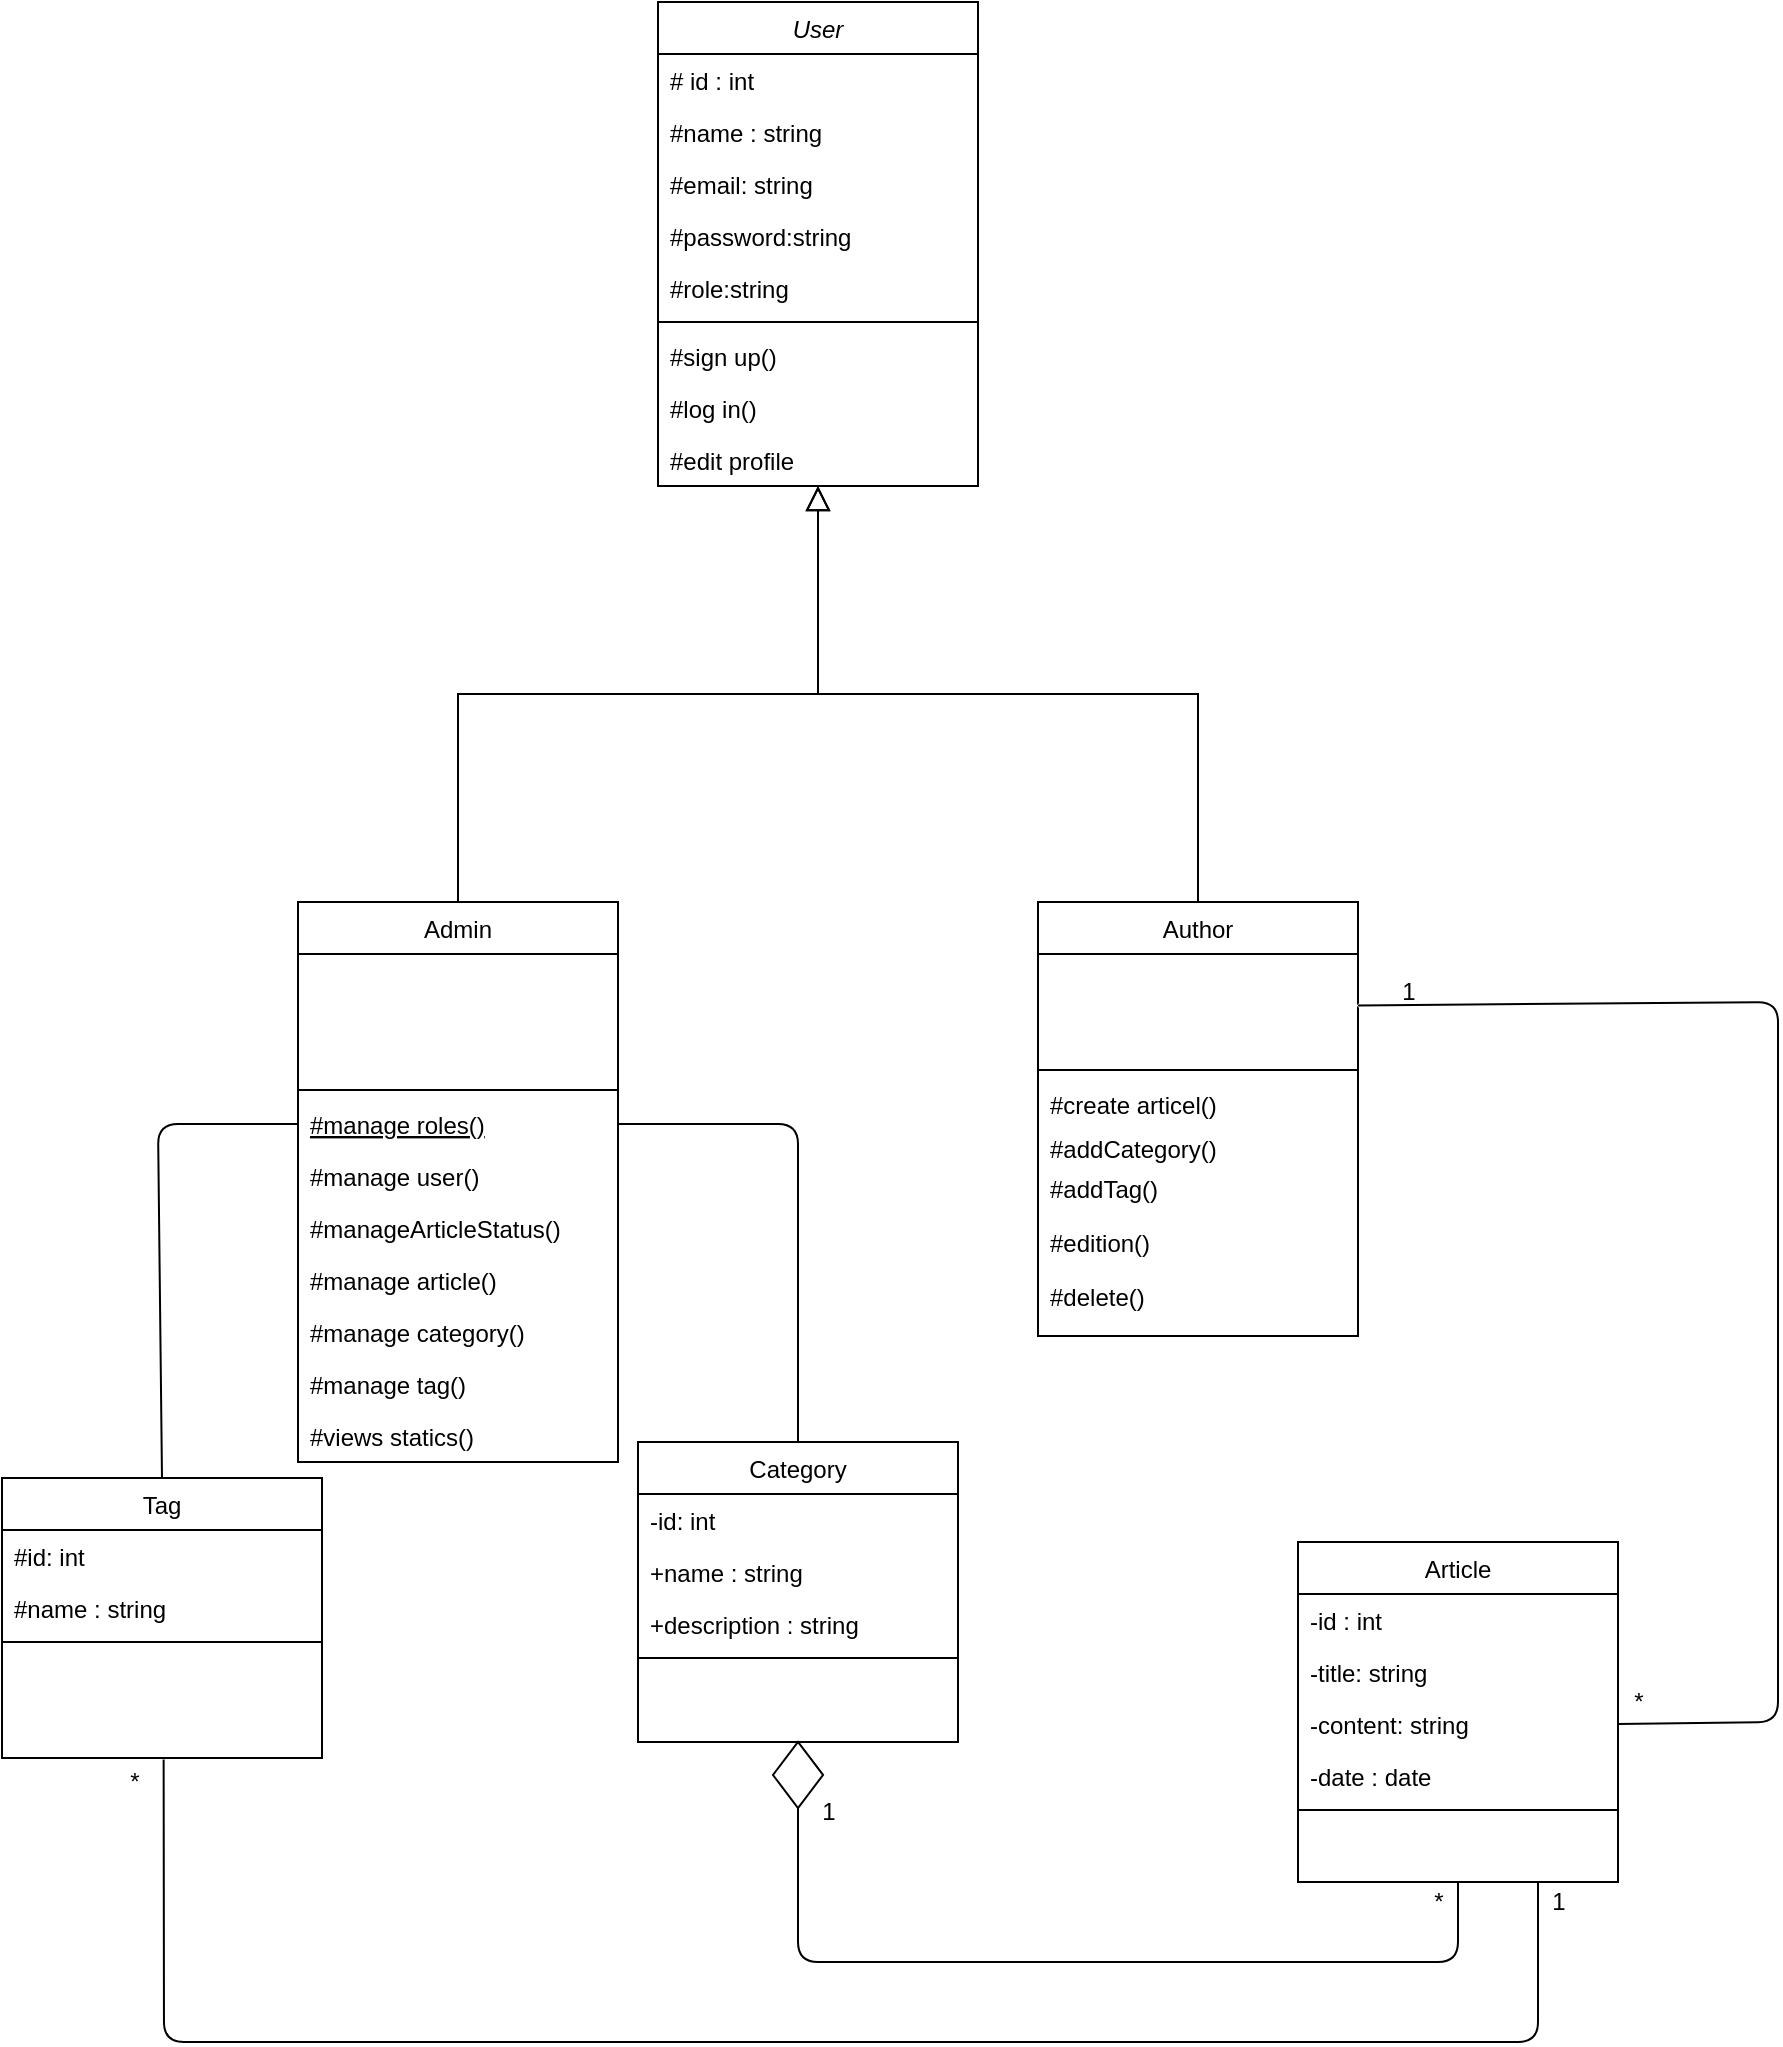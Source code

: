 <mxfile>
    <diagram id="FY0bav3zPf44ybUrncja" name="Page-1">
        <mxGraphModel dx="1560" dy="971" grid="0" gridSize="10" guides="1" tooltips="1" connect="1" arrows="1" fold="1" page="0" pageScale="1" pageWidth="850" pageHeight="1100" background="#ffffff" math="0" shadow="0">
            <root>
                <mxCell id="0"/>
                <mxCell id="1" parent="0"/>
                <mxCell id="6" value="User" style="swimlane;fontStyle=2;align=center;verticalAlign=top;childLayout=stackLayout;horizontal=1;startSize=26;horizontalStack=0;resizeParent=1;resizeLast=0;collapsible=1;marginBottom=0;rounded=0;shadow=0;strokeWidth=1;" parent="1" vertex="1">
                    <mxGeometry x="-120" y="-20" width="160" height="242" as="geometry">
                        <mxRectangle x="230" y="140" width="160" height="26" as="alternateBounds"/>
                    </mxGeometry>
                </mxCell>
                <mxCell id="7" value="# id : int" style="text;align=left;verticalAlign=top;spacingLeft=4;spacingRight=4;overflow=hidden;rotatable=0;points=[[0,0.5],[1,0.5]];portConstraint=eastwest;" parent="6" vertex="1">
                    <mxGeometry y="26" width="160" height="26" as="geometry"/>
                </mxCell>
                <mxCell id="8" value="#name : string" style="text;align=left;verticalAlign=top;spacingLeft=4;spacingRight=4;overflow=hidden;rotatable=0;points=[[0,0.5],[1,0.5]];portConstraint=eastwest;rounded=0;shadow=0;html=0;" parent="6" vertex="1">
                    <mxGeometry y="52" width="160" height="26" as="geometry"/>
                </mxCell>
                <mxCell id="9" value="#email: string" style="text;align=left;verticalAlign=top;spacingLeft=4;spacingRight=4;overflow=hidden;rotatable=0;points=[[0,0.5],[1,0.5]];portConstraint=eastwest;rounded=0;shadow=0;html=0;" parent="6" vertex="1">
                    <mxGeometry y="78" width="160" height="26" as="geometry"/>
                </mxCell>
                <mxCell id="105" value="#password:string" style="text;align=left;verticalAlign=top;spacingLeft=4;spacingRight=4;overflow=hidden;rotatable=0;points=[[0,0.5],[1,0.5]];portConstraint=eastwest;rounded=0;shadow=0;html=0;" parent="6" vertex="1">
                    <mxGeometry y="104" width="160" height="26" as="geometry"/>
                </mxCell>
                <mxCell id="36" value="#role:string" style="text;align=left;verticalAlign=top;spacingLeft=4;spacingRight=4;overflow=hidden;rotatable=0;points=[[0,0.5],[1,0.5]];portConstraint=eastwest;rounded=0;shadow=0;html=0;" parent="6" vertex="1">
                    <mxGeometry y="130" width="160" height="26" as="geometry"/>
                </mxCell>
                <mxCell id="10" value="" style="line;html=1;strokeWidth=1;align=left;verticalAlign=middle;spacingTop=-1;spacingLeft=3;spacingRight=3;rotatable=0;labelPosition=right;points=[];portConstraint=eastwest;" parent="6" vertex="1">
                    <mxGeometry y="156" width="160" height="8" as="geometry"/>
                </mxCell>
                <mxCell id="11" value="#sign up()" style="text;align=left;verticalAlign=top;spacingLeft=4;spacingRight=4;overflow=hidden;rotatable=0;points=[[0,0.5],[1,0.5]];portConstraint=eastwest;" parent="6" vertex="1">
                    <mxGeometry y="164" width="160" height="26" as="geometry"/>
                </mxCell>
                <mxCell id="40" value="#log in()" style="text;align=left;verticalAlign=top;spacingLeft=4;spacingRight=4;overflow=hidden;rotatable=0;points=[[0,0.5],[1,0.5]];portConstraint=eastwest;" parent="6" vertex="1">
                    <mxGeometry y="190" width="160" height="26" as="geometry"/>
                </mxCell>
                <mxCell id="41" value="#edit profile" style="text;align=left;verticalAlign=top;spacingLeft=4;spacingRight=4;overflow=hidden;rotatable=0;points=[[0,0.5],[1,0.5]];portConstraint=eastwest;" parent="6" vertex="1">
                    <mxGeometry y="216" width="160" height="26" as="geometry"/>
                </mxCell>
                <mxCell id="12" value="Admin" style="swimlane;fontStyle=0;align=center;verticalAlign=top;childLayout=stackLayout;horizontal=1;startSize=26;horizontalStack=0;resizeParent=1;resizeLast=0;collapsible=1;marginBottom=0;rounded=0;shadow=0;strokeWidth=1;" parent="1" vertex="1">
                    <mxGeometry x="-300" y="430" width="160" height="280" as="geometry">
                        <mxRectangle x="130" y="380" width="160" height="26" as="alternateBounds"/>
                    </mxGeometry>
                </mxCell>
                <mxCell id="14" value=" " style="text;align=left;verticalAlign=top;spacingLeft=4;spacingRight=4;overflow=hidden;rotatable=0;points=[[0,0.5],[1,0.5]];portConstraint=eastwest;rounded=0;shadow=0;html=0;" parent="12" vertex="1">
                    <mxGeometry y="26" width="160" height="64" as="geometry"/>
                </mxCell>
                <mxCell id="15" value="" style="line;html=1;strokeWidth=1;align=left;verticalAlign=middle;spacingTop=-1;spacingLeft=3;spacingRight=3;rotatable=0;labelPosition=right;points=[];portConstraint=eastwest;" parent="12" vertex="1">
                    <mxGeometry y="90" width="160" height="8" as="geometry"/>
                </mxCell>
                <mxCell id="16" value="#manage roles()" style="text;align=left;verticalAlign=top;spacingLeft=4;spacingRight=4;overflow=hidden;rotatable=0;points=[[0,0.5],[1,0.5]];portConstraint=eastwest;fontStyle=4;" parent="12" vertex="1">
                    <mxGeometry y="98" width="160" height="26" as="geometry"/>
                </mxCell>
                <mxCell id="17" value="#manage user()" style="text;align=left;verticalAlign=top;spacingLeft=4;spacingRight=4;overflow=hidden;rotatable=0;points=[[0,0.5],[1,0.5]];portConstraint=eastwest;" parent="12" vertex="1">
                    <mxGeometry y="124" width="160" height="26" as="geometry"/>
                </mxCell>
                <mxCell id="115" value="#manageArticleStatus()" style="text;align=left;verticalAlign=top;spacingLeft=4;spacingRight=4;overflow=hidden;rotatable=0;points=[[0,0.5],[1,0.5]];portConstraint=eastwest;" parent="12" vertex="1">
                    <mxGeometry y="150" width="160" height="26" as="geometry"/>
                </mxCell>
                <mxCell id="43" value="#manage article()" style="text;align=left;verticalAlign=top;spacingLeft=4;spacingRight=4;overflow=hidden;rotatable=0;points=[[0,0.5],[1,0.5]];portConstraint=eastwest;" parent="12" vertex="1">
                    <mxGeometry y="176" width="160" height="26" as="geometry"/>
                </mxCell>
                <mxCell id="106" value="#manage category()" style="text;align=left;verticalAlign=top;spacingLeft=4;spacingRight=4;overflow=hidden;rotatable=0;points=[[0,0.5],[1,0.5]];portConstraint=eastwest;" parent="12" vertex="1">
                    <mxGeometry y="202" width="160" height="26" as="geometry"/>
                </mxCell>
                <mxCell id="107" value="#manage tag()" style="text;align=left;verticalAlign=top;spacingLeft=4;spacingRight=4;overflow=hidden;rotatable=0;points=[[0,0.5],[1,0.5]];portConstraint=eastwest;" parent="12" vertex="1">
                    <mxGeometry y="228" width="160" height="26" as="geometry"/>
                </mxCell>
                <mxCell id="71" value="#views statics()" style="text;align=left;verticalAlign=top;spacingLeft=4;spacingRight=4;overflow=hidden;rotatable=0;points=[[0,0.5],[1,0.5]];portConstraint=eastwest;" parent="12" vertex="1">
                    <mxGeometry y="254" width="160" height="26" as="geometry"/>
                </mxCell>
                <mxCell id="18" value="" style="endArrow=block;endSize=10;endFill=0;shadow=0;strokeWidth=1;rounded=0;edgeStyle=elbowEdgeStyle;elbow=vertical;" parent="1" source="12" target="6" edge="1">
                    <mxGeometry width="160" relative="1" as="geometry">
                        <mxPoint x="200" y="223" as="sourcePoint"/>
                        <mxPoint x="200" y="223" as="targetPoint"/>
                    </mxGeometry>
                </mxCell>
                <mxCell id="19" value="Author" style="swimlane;fontStyle=0;align=center;verticalAlign=top;childLayout=stackLayout;horizontal=1;startSize=26;horizontalStack=0;resizeParent=1;resizeLast=0;collapsible=1;marginBottom=0;rounded=0;shadow=0;strokeWidth=1;" parent="1" vertex="1">
                    <mxGeometry x="70" y="430" width="160" height="217" as="geometry">
                        <mxRectangle x="340" y="380" width="170" height="26" as="alternateBounds"/>
                    </mxGeometry>
                </mxCell>
                <mxCell id="20" value="  " style="text;align=left;verticalAlign=top;spacingLeft=4;spacingRight=4;overflow=hidden;rotatable=0;points=[[0,0.5],[1,0.5]];portConstraint=eastwest;" parent="19" vertex="1">
                    <mxGeometry y="26" width="160" height="54" as="geometry"/>
                </mxCell>
                <mxCell id="21" value="" style="line;html=1;strokeWidth=1;align=left;verticalAlign=middle;spacingTop=-1;spacingLeft=3;spacingRight=3;rotatable=0;labelPosition=right;points=[];portConstraint=eastwest;" parent="19" vertex="1">
                    <mxGeometry y="80" width="160" height="8" as="geometry"/>
                </mxCell>
                <mxCell id="45" value="#create articel()" style="text;align=left;verticalAlign=top;spacingLeft=4;spacingRight=4;overflow=hidden;rotatable=0;points=[[0,0.5],[1,0.5]];portConstraint=eastwest;fontStyle=0;" parent="19" vertex="1">
                    <mxGeometry y="88" width="160" height="22" as="geometry"/>
                </mxCell>
                <mxCell id="110" value="#addCategory()" style="text;align=left;verticalAlign=top;spacingLeft=4;spacingRight=4;overflow=hidden;rotatable=0;points=[[0,0.5],[1,0.5]];portConstraint=eastwest;fontStyle=0;" parent="19" vertex="1">
                    <mxGeometry y="110" width="160" height="20" as="geometry"/>
                </mxCell>
                <mxCell id="111" value="#addTag()" style="text;align=left;verticalAlign=top;spacingLeft=4;spacingRight=4;overflow=hidden;rotatable=0;points=[[0,0.5],[1,0.5]];portConstraint=eastwest;fontStyle=0;" parent="19" vertex="1">
                    <mxGeometry y="130" width="160" height="27" as="geometry"/>
                </mxCell>
                <mxCell id="112" value="#edition()" style="text;align=left;verticalAlign=top;spacingLeft=4;spacingRight=4;overflow=hidden;rotatable=0;points=[[0,0.5],[1,0.5]];portConstraint=eastwest;fontStyle=0;" parent="19" vertex="1">
                    <mxGeometry y="157" width="160" height="27" as="geometry"/>
                </mxCell>
                <mxCell id="113" value="#delete()" style="text;align=left;verticalAlign=top;spacingLeft=4;spacingRight=4;overflow=hidden;rotatable=0;points=[[0,0.5],[1,0.5]];portConstraint=eastwest;fontStyle=0;" parent="19" vertex="1">
                    <mxGeometry y="184" width="160" height="27" as="geometry"/>
                </mxCell>
                <mxCell id="22" value="" style="endArrow=block;endSize=10;endFill=0;shadow=0;strokeWidth=1;rounded=0;edgeStyle=elbowEdgeStyle;elbow=vertical;" parent="1" source="19" target="6" edge="1">
                    <mxGeometry width="160" relative="1" as="geometry">
                        <mxPoint x="210" y="393" as="sourcePoint"/>
                        <mxPoint x="310" y="291" as="targetPoint"/>
                    </mxGeometry>
                </mxCell>
                <mxCell id="23" value="Category" style="swimlane;fontStyle=0;align=center;verticalAlign=top;childLayout=stackLayout;horizontal=1;startSize=26;horizontalStack=0;resizeParent=1;resizeLast=0;collapsible=1;marginBottom=0;rounded=0;shadow=0;strokeWidth=1;" parent="1" vertex="1">
                    <mxGeometry x="-130" y="700" width="160" height="150" as="geometry">
                        <mxRectangle x="550" y="140" width="160" height="26" as="alternateBounds"/>
                    </mxGeometry>
                </mxCell>
                <mxCell id="24" value="-id: int" style="text;align=left;verticalAlign=top;spacingLeft=4;spacingRight=4;overflow=hidden;rotatable=0;points=[[0,0.5],[1,0.5]];portConstraint=eastwest;" parent="23" vertex="1">
                    <mxGeometry y="26" width="160" height="26" as="geometry"/>
                </mxCell>
                <mxCell id="25" value="+name : string" style="text;align=left;verticalAlign=top;spacingLeft=4;spacingRight=4;overflow=hidden;rotatable=0;points=[[0,0.5],[1,0.5]];portConstraint=eastwest;rounded=0;shadow=0;html=0;" parent="23" vertex="1">
                    <mxGeometry y="52" width="160" height="26" as="geometry"/>
                </mxCell>
                <mxCell id="70" value="+description : string" style="text;align=left;verticalAlign=top;spacingLeft=4;spacingRight=4;overflow=hidden;rotatable=0;points=[[0,0.5],[1,0.5]];portConstraint=eastwest;rounded=0;shadow=0;html=0;" parent="23" vertex="1">
                    <mxGeometry y="78" width="160" height="26" as="geometry"/>
                </mxCell>
                <mxCell id="29" value="" style="line;html=1;strokeWidth=1;align=left;verticalAlign=middle;spacingTop=-1;spacingLeft=3;spacingRight=3;rotatable=0;labelPosition=right;points=[];portConstraint=eastwest;" parent="23" vertex="1">
                    <mxGeometry y="104" width="160" height="8" as="geometry"/>
                </mxCell>
                <mxCell id="47" value="Tag" style="swimlane;fontStyle=0;align=center;verticalAlign=top;childLayout=stackLayout;horizontal=1;startSize=26;horizontalStack=0;resizeParent=1;resizeLast=0;collapsible=1;marginBottom=0;rounded=0;shadow=0;strokeWidth=1;" parent="1" vertex="1">
                    <mxGeometry x="-448" y="718" width="160" height="140" as="geometry">
                        <mxRectangle x="550" y="140" width="160" height="26" as="alternateBounds"/>
                    </mxGeometry>
                </mxCell>
                <mxCell id="48" value="#id: int" style="text;align=left;verticalAlign=top;spacingLeft=4;spacingRight=4;overflow=hidden;rotatable=0;points=[[0,0.5],[1,0.5]];portConstraint=eastwest;" parent="47" vertex="1">
                    <mxGeometry y="26" width="160" height="26" as="geometry"/>
                </mxCell>
                <mxCell id="49" value="#name : string" style="text;align=left;verticalAlign=top;spacingLeft=4;spacingRight=4;overflow=hidden;rotatable=0;points=[[0,0.5],[1,0.5]];portConstraint=eastwest;rounded=0;shadow=0;html=0;" parent="47" vertex="1">
                    <mxGeometry y="52" width="160" height="26" as="geometry"/>
                </mxCell>
                <mxCell id="51" value="" style="line;html=1;strokeWidth=1;align=left;verticalAlign=middle;spacingTop=-1;spacingLeft=3;spacingRight=3;rotatable=0;labelPosition=right;points=[];portConstraint=eastwest;" parent="47" vertex="1">
                    <mxGeometry y="78" width="160" height="8" as="geometry"/>
                </mxCell>
                <mxCell id="58" value="Article" style="swimlane;fontStyle=0;align=center;verticalAlign=top;childLayout=stackLayout;horizontal=1;startSize=26;horizontalStack=0;resizeParent=1;resizeLast=0;collapsible=1;marginBottom=0;rounded=0;shadow=0;strokeWidth=1;" parent="1" vertex="1">
                    <mxGeometry x="200" y="750" width="160" height="170" as="geometry">
                        <mxRectangle x="550" y="140" width="160" height="26" as="alternateBounds"/>
                    </mxGeometry>
                </mxCell>
                <mxCell id="59" value="-id : int" style="text;align=left;verticalAlign=top;spacingLeft=4;spacingRight=4;overflow=hidden;rotatable=0;points=[[0,0.5],[1,0.5]];portConstraint=eastwest;" parent="58" vertex="1">
                    <mxGeometry y="26" width="160" height="26" as="geometry"/>
                </mxCell>
                <mxCell id="60" value="-title: string" style="text;align=left;verticalAlign=top;spacingLeft=4;spacingRight=4;overflow=hidden;rotatable=0;points=[[0,0.5],[1,0.5]];portConstraint=eastwest;rounded=0;shadow=0;html=0;" parent="58" vertex="1">
                    <mxGeometry y="52" width="160" height="26" as="geometry"/>
                </mxCell>
                <mxCell id="68" value="-content: string" style="text;align=left;verticalAlign=top;spacingLeft=4;spacingRight=4;overflow=hidden;rotatable=0;points=[[0,0.5],[1,0.5]];portConstraint=eastwest;rounded=0;shadow=0;html=0;" parent="58" vertex="1">
                    <mxGeometry y="78" width="160" height="26" as="geometry"/>
                </mxCell>
                <mxCell id="61" value="-date : date" style="text;align=left;verticalAlign=top;spacingLeft=4;spacingRight=4;overflow=hidden;rotatable=0;points=[[0,0.5],[1,0.5]];portConstraint=eastwest;rounded=0;shadow=0;html=0;" parent="58" vertex="1">
                    <mxGeometry y="104" width="160" height="26" as="geometry"/>
                </mxCell>
                <mxCell id="62" value="" style="line;html=1;strokeWidth=1;align=left;verticalAlign=middle;spacingTop=-1;spacingLeft=3;spacingRight=3;rotatable=0;labelPosition=right;points=[];portConstraint=eastwest;" parent="58" vertex="1">
                    <mxGeometry y="130" width="160" height="8" as="geometry"/>
                </mxCell>
                <mxCell id="63" value="  " style="text;align=left;verticalAlign=top;spacingLeft=4;spacingRight=4;overflow=hidden;rotatable=0;points=[[0,0.5],[1,0.5]];portConstraint=eastwest;" parent="58" vertex="1">
                    <mxGeometry y="138" width="160" height="26" as="geometry"/>
                </mxCell>
                <mxCell id="77" value="" style="endArrow=none;html=1;exitX=0;exitY=0.5;exitDx=0;exitDy=0;entryX=0.5;entryY=0;entryDx=0;entryDy=0;" parent="1" source="16" target="47" edge="1">
                    <mxGeometry width="50" height="50" relative="1" as="geometry">
                        <mxPoint x="-275.68" y="792.992" as="sourcePoint"/>
                        <mxPoint x="-30" y="801" as="targetPoint"/>
                        <Array as="points">
                            <mxPoint x="-370" y="541"/>
                        </Array>
                    </mxGeometry>
                </mxCell>
                <mxCell id="78" value="" style="endArrow=none;html=1;exitX=1;exitY=0.5;exitDx=0;exitDy=0;entryX=0.5;entryY=0;entryDx=0;entryDy=0;" parent="1" source="16" target="23" edge="1">
                    <mxGeometry width="50" height="50" relative="1" as="geometry">
                        <mxPoint x="-265.68" y="802.992" as="sourcePoint"/>
                        <mxPoint x="50" y="690" as="targetPoint"/>
                        <Array as="points">
                            <mxPoint x="-50" y="541"/>
                        </Array>
                    </mxGeometry>
                </mxCell>
                <mxCell id="81" value="" style="endArrow=none;html=1;exitX=1;exitY=0.5;exitDx=0;exitDy=0;entryX=0.5;entryY=1;entryDx=0;entryDy=0;startArrow=none;" parent="1" source="80" target="23" edge="1">
                    <mxGeometry width="50" height="50" relative="1" as="geometry">
                        <mxPoint x="40" y="1061" as="sourcePoint"/>
                        <mxPoint x="54.755" y="850" as="targetPoint"/>
                        <Array as="points"/>
                    </mxGeometry>
                </mxCell>
                <mxCell id="83" value="" style="endArrow=none;html=1;exitX=0.5;exitY=1;exitDx=0;exitDy=0;entryX=0.5;entryY=1;entryDx=0;entryDy=0;" parent="1" source="58" target="80" edge="1">
                    <mxGeometry width="50" height="50" relative="1" as="geometry">
                        <mxPoint x="360" y="841" as="sourcePoint"/>
                        <mxPoint x="-50" y="850" as="targetPoint"/>
                        <Array as="points">
                            <mxPoint x="280" y="960"/>
                            <mxPoint x="-50" y="960"/>
                        </Array>
                    </mxGeometry>
                </mxCell>
                <mxCell id="80" value="" style="rhombus;whiteSpace=wrap;html=1;fillColor=#FFFFFF;" parent="1" vertex="1">
                    <mxGeometry x="-62.5" y="850" width="25" height="33" as="geometry"/>
                </mxCell>
                <mxCell id="88" value="" style="rhombus;whiteSpace=wrap;html=1;strokeColor=#FFFFFF;fillColor=#FFFFFF;" parent="1" vertex="1">
                    <mxGeometry x="230" y="470" width="25" height="23.5" as="geometry"/>
                </mxCell>
                <mxCell id="93" value="" style="endArrow=none;html=1;exitX=0.75;exitY=1;exitDx=0;exitDy=0;entryX=0.994;entryY=0.125;entryDx=0;entryDy=0;entryPerimeter=0;" parent="1" source="58" target="100" edge="1">
                    <mxGeometry width="50" height="50" relative="1" as="geometry">
                        <mxPoint x="-37.5" y="880" as="sourcePoint"/>
                        <mxPoint x="-367" y="843" as="targetPoint"/>
                        <Array as="points">
                            <mxPoint x="320" y="1000"/>
                            <mxPoint x="-367" y="1000"/>
                        </Array>
                    </mxGeometry>
                </mxCell>
                <mxCell id="96" value="" style="endArrow=none;html=1;exitX=1;exitY=0.5;exitDx=0;exitDy=0;entryX=0;entryY=0.5;entryDx=0;entryDy=0;" parent="1" source="68" target="88" edge="1">
                    <mxGeometry width="50" height="50" relative="1" as="geometry">
                        <mxPoint x="360" y="841" as="sourcePoint"/>
                        <mxPoint x="360" y="483" as="targetPoint"/>
                        <Array as="points">
                            <mxPoint x="440" y="840"/>
                            <mxPoint x="440" y="480"/>
                        </Array>
                    </mxGeometry>
                </mxCell>
                <mxCell id="97" value="1" style="text;html=1;align=center;verticalAlign=middle;resizable=0;points=[];autosize=1;strokeColor=none;fillColor=none;" parent="1" vertex="1">
                    <mxGeometry x="240" y="460" width="30" height="30" as="geometry"/>
                </mxCell>
                <mxCell id="98" value="*" style="text;html=1;align=center;verticalAlign=middle;resizable=0;points=[];autosize=1;strokeColor=none;fillColor=none;" parent="1" vertex="1">
                    <mxGeometry x="355" y="815" width="30" height="30" as="geometry"/>
                </mxCell>
                <mxCell id="99" value="1" style="text;html=1;align=center;verticalAlign=middle;resizable=0;points=[];autosize=1;strokeColor=none;fillColor=none;" parent="1" vertex="1">
                    <mxGeometry x="315" y="915" width="30" height="30" as="geometry"/>
                </mxCell>
                <mxCell id="100" value="*" style="text;html=1;align=center;verticalAlign=middle;resizable=0;points=[];autosize=1;strokeColor=none;fillColor=none;" parent="1" vertex="1">
                    <mxGeometry x="-397" y="855" width="30" height="30" as="geometry"/>
                </mxCell>
                <mxCell id="102" value="1" style="text;html=1;align=center;verticalAlign=middle;resizable=0;points=[];autosize=1;strokeColor=none;fillColor=none;" parent="1" vertex="1">
                    <mxGeometry x="-50" y="870" width="30" height="30" as="geometry"/>
                </mxCell>
                <mxCell id="103" value="*" style="text;html=1;align=center;verticalAlign=middle;resizable=0;points=[];autosize=1;strokeColor=none;fillColor=none;" parent="1" vertex="1">
                    <mxGeometry x="255" y="915" width="30" height="30" as="geometry"/>
                </mxCell>
            </root>
        </mxGraphModel>
    </diagram>
</mxfile>
